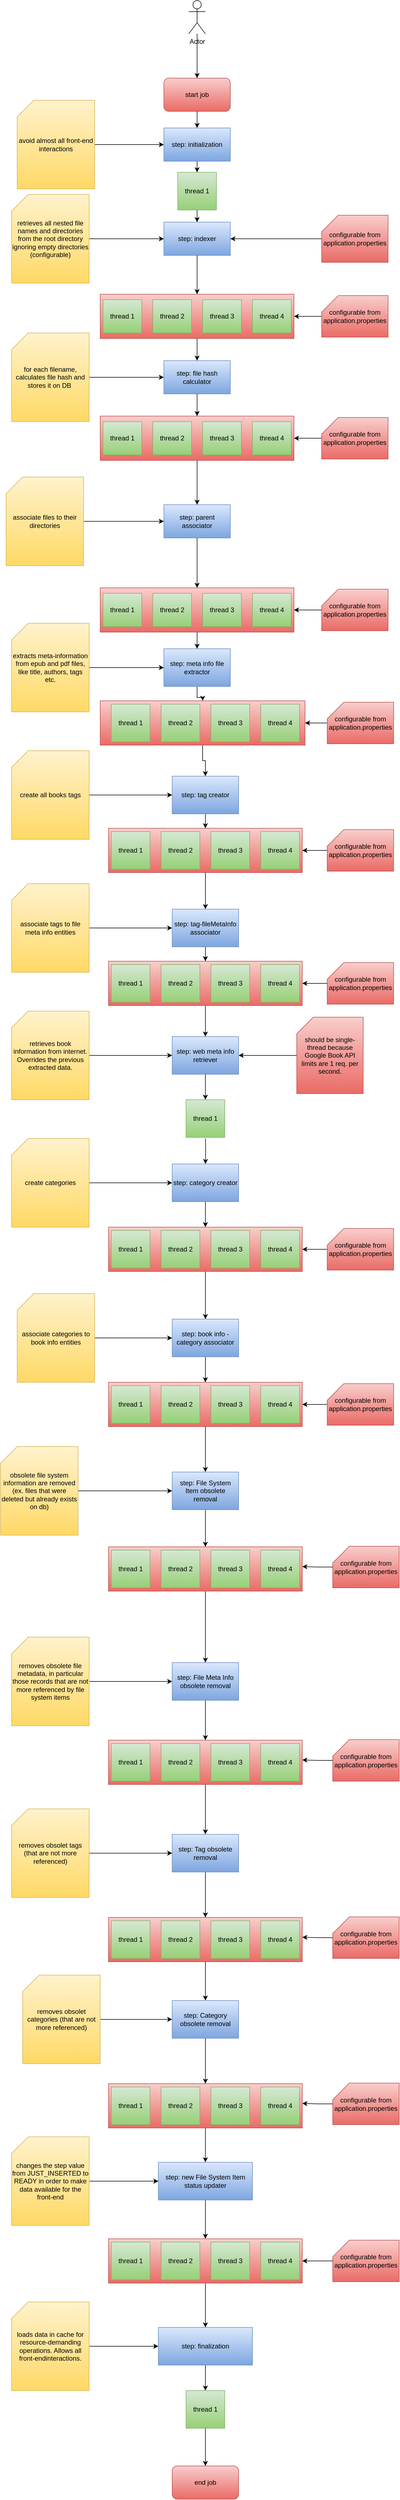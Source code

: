<mxfile version="24.2.5" type="device">
  <diagram name="Page-1" id="AeAQ8UteRTDMmOz89zi5">
    <mxGraphModel dx="838" dy="1631" grid="1" gridSize="10" guides="1" tooltips="1" connect="1" arrows="1" fold="1" page="1" pageScale="1" pageWidth="850" pageHeight="1100" math="0" shadow="0">
      <root>
        <mxCell id="0" />
        <mxCell id="1" parent="0" />
        <mxCell id="5nA1vxjFNdlEfRXgZD_g-63" style="edgeStyle=orthogonalEdgeStyle;rounded=0;orthogonalLoop=1;jettySize=auto;html=1;exitX=0.5;exitY=1;exitDx=0;exitDy=0;entryX=0.5;entryY=0;entryDx=0;entryDy=0;" parent="1" source="Pz3XvWrVHSfFhwt_LLlL-2" target="Pz3XvWrVHSfFhwt_LLlL-22" edge="1">
          <mxGeometry relative="1" as="geometry" />
        </mxCell>
        <mxCell id="Pz3XvWrVHSfFhwt_LLlL-2" value="" style="rounded=0;whiteSpace=wrap;html=1;fillColor=#f8cecc;strokeColor=#b85450;gradientColor=#ea6b66;" parent="1" vertex="1">
          <mxGeometry x="265" y="2960" width="350" height="80" as="geometry" />
        </mxCell>
        <mxCell id="5nA1vxjFNdlEfRXgZD_g-58" style="edgeStyle=orthogonalEdgeStyle;rounded=0;orthogonalLoop=1;jettySize=auto;html=1;" parent="1" source="lWOo_lwj3-n9xgsoMNME-1" target="W6_yoty5D15qkjbpSZdV-29" edge="1">
          <mxGeometry relative="1" as="geometry" />
        </mxCell>
        <mxCell id="lWOo_lwj3-n9xgsoMNME-1" value="" style="rounded=0;whiteSpace=wrap;html=1;fillColor=#f8cecc;strokeColor=#b85450;gradientColor=#ea6b66;" parent="1" vertex="1">
          <mxGeometry x="265" y="2291" width="350" height="80" as="geometry" />
        </mxCell>
        <mxCell id="5nA1vxjFNdlEfRXgZD_g-16" style="edgeStyle=orthogonalEdgeStyle;rounded=0;orthogonalLoop=1;jettySize=auto;html=1;entryX=0.5;entryY=0;entryDx=0;entryDy=0;" parent="1" source="W6_yoty5D15qkjbpSZdV-63" target="5nA1vxjFNdlEfRXgZD_g-7" edge="1">
          <mxGeometry relative="1" as="geometry" />
        </mxCell>
        <mxCell id="W6_yoty5D15qkjbpSZdV-63" value="" style="rounded=0;whiteSpace=wrap;html=1;fillColor=#f8cecc;strokeColor=#b85450;gradientColor=#ea6b66;" parent="1" vertex="1">
          <mxGeometry x="250" y="764" width="370" height="80" as="geometry" />
        </mxCell>
        <mxCell id="5nA1vxjFNdlEfRXgZD_g-2" style="edgeStyle=orthogonalEdgeStyle;rounded=0;orthogonalLoop=1;jettySize=auto;html=1;entryX=0.5;entryY=0;entryDx=0;entryDy=0;" parent="1" source="W6_yoty5D15qkjbpSZdV-61" target="W6_yoty5D15qkjbpSZdV-6" edge="1">
          <mxGeometry relative="1" as="geometry" />
        </mxCell>
        <mxCell id="W6_yoty5D15qkjbpSZdV-61" value="" style="rounded=0;whiteSpace=wrap;html=1;fillColor=#f8cecc;strokeColor=#b85450;gradientColor=#ea6b66;" parent="1" vertex="1">
          <mxGeometry x="250" y="560" width="350" height="80" as="geometry" />
        </mxCell>
        <mxCell id="W6_yoty5D15qkjbpSZdV-3" style="edgeStyle=orthogonalEdgeStyle;rounded=0;orthogonalLoop=1;jettySize=auto;html=1;entryX=0.5;entryY=0;entryDx=0;entryDy=0;" parent="1" source="W6_yoty5D15qkjbpSZdV-1" target="W6_yoty5D15qkjbpSZdV-2" edge="1">
          <mxGeometry relative="1" as="geometry" />
        </mxCell>
        <mxCell id="W6_yoty5D15qkjbpSZdV-1" value="Actor" style="shape=umlActor;verticalLabelPosition=bottom;verticalAlign=top;html=1;outlineConnect=0;" parent="1" vertex="1">
          <mxGeometry x="410" y="-500" width="30" height="60" as="geometry" />
        </mxCell>
        <mxCell id="W6_yoty5D15qkjbpSZdV-5" style="edgeStyle=orthogonalEdgeStyle;rounded=0;orthogonalLoop=1;jettySize=auto;html=1;entryX=0.5;entryY=0;entryDx=0;entryDy=0;" parent="1" source="7lkgM98_NudFWetvjFxk-1" target="W6_yoty5D15qkjbpSZdV-4" edge="1">
          <mxGeometry relative="1" as="geometry" />
        </mxCell>
        <mxCell id="W6_yoty5D15qkjbpSZdV-2" value="start job" style="rounded=1;whiteSpace=wrap;html=1;fillColor=#f8cecc;gradientColor=#ea6b66;strokeColor=#b85450;fontColor=#000000;" parent="1" vertex="1">
          <mxGeometry x="365" y="-360" width="120" height="60" as="geometry" />
        </mxCell>
        <mxCell id="W6_yoty5D15qkjbpSZdV-4" value="step: indexer" style="rounded=0;whiteSpace=wrap;html=1;fillColor=#dae8fc;gradientColor=#7ea6e0;strokeColor=#6c8ebf;fontColor=#000000;" parent="1" vertex="1">
          <mxGeometry x="365" y="-100" width="120" height="60" as="geometry" />
        </mxCell>
        <mxCell id="5nA1vxjFNdlEfRXgZD_g-3" style="edgeStyle=orthogonalEdgeStyle;rounded=0;orthogonalLoop=1;jettySize=auto;html=1;entryX=0.5;entryY=0;entryDx=0;entryDy=0;" parent="1" source="W6_yoty5D15qkjbpSZdV-6" target="W6_yoty5D15qkjbpSZdV-63" edge="1">
          <mxGeometry relative="1" as="geometry" />
        </mxCell>
        <mxCell id="W6_yoty5D15qkjbpSZdV-6" value="step: meta info file extractor" style="rounded=0;whiteSpace=wrap;html=1;fillColor=#dae8fc;gradientColor=#7ea6e0;strokeColor=#6c8ebf;fontColor=#000000;" parent="1" vertex="1">
          <mxGeometry x="365" y="670" width="120" height="68" as="geometry" />
        </mxCell>
        <mxCell id="W6_yoty5D15qkjbpSZdV-8" value="thread 1" style="rounded=0;whiteSpace=wrap;html=1;fillColor=#d5e8d4;gradientColor=#97d077;strokeColor=#82b366;fontColor=#000000;" parent="1" vertex="1">
          <mxGeometry x="270" y="770" width="70" height="68" as="geometry" />
        </mxCell>
        <mxCell id="W6_yoty5D15qkjbpSZdV-9" value="thread 2" style="rounded=0;whiteSpace=wrap;html=1;fillColor=#d5e8d4;gradientColor=#97d077;strokeColor=#82b366;fontColor=#000000;" parent="1" vertex="1">
          <mxGeometry x="360" y="770" width="70" height="68" as="geometry" />
        </mxCell>
        <mxCell id="W6_yoty5D15qkjbpSZdV-10" value="thread 3" style="rounded=0;whiteSpace=wrap;html=1;fillColor=#d5e8d4;gradientColor=#97d077;strokeColor=#82b366;fontColor=#000000;" parent="1" vertex="1">
          <mxGeometry x="450" y="770" width="70" height="68" as="geometry" />
        </mxCell>
        <mxCell id="W6_yoty5D15qkjbpSZdV-11" value="thread 4" style="rounded=0;whiteSpace=wrap;html=1;fillColor=#d5e8d4;gradientColor=#97d077;strokeColor=#82b366;fontColor=#000000;" parent="1" vertex="1">
          <mxGeometry x="540" y="770" width="70" height="68" as="geometry" />
        </mxCell>
        <mxCell id="W6_yoty5D15qkjbpSZdV-17" value="" style="edgeStyle=orthogonalEdgeStyle;rounded=0;orthogonalLoop=1;jettySize=auto;html=1;entryX=0.5;entryY=0;entryDx=0;entryDy=0;" parent="1" source="W6_yoty5D15qkjbpSZdV-4" target="8aTpo-9_EJ-zkzRSs7th-9" edge="1">
          <mxGeometry relative="1" as="geometry">
            <mxPoint x="425" y="-30" as="sourcePoint" />
            <mxPoint x="425" as="targetPoint" />
          </mxGeometry>
        </mxCell>
        <mxCell id="W6_yoty5D15qkjbpSZdV-18" value="step: web meta info retriever" style="rounded=0;whiteSpace=wrap;html=1;fillColor=#dae8fc;gradientColor=#7ea6e0;strokeColor=#6c8ebf;fontColor=#000000;" parent="1" vertex="1">
          <mxGeometry x="380" y="1370" width="120" height="68" as="geometry" />
        </mxCell>
        <mxCell id="W6_yoty5D15qkjbpSZdV-19" value="" style="edgeStyle=orthogonalEdgeStyle;rounded=0;orthogonalLoop=1;jettySize=auto;html=1;entryX=0.5;entryY=0;entryDx=0;entryDy=0;" parent="1" source="W6_yoty5D15qkjbpSZdV-18" target="W6_yoty5D15qkjbpSZdV-20" edge="1">
          <mxGeometry relative="1" as="geometry">
            <mxPoint x="440" y="1430" as="sourcePoint" />
            <mxPoint x="440" y="1540" as="targetPoint" />
          </mxGeometry>
        </mxCell>
        <mxCell id="W6_yoty5D15qkjbpSZdV-20" value="thread 1" style="rounded=0;whiteSpace=wrap;html=1;fillColor=#d5e8d4;gradientColor=#97d077;strokeColor=#82b366;fontColor=#000000;" parent="1" vertex="1">
          <mxGeometry x="405" y="1484" width="70" height="68" as="geometry" />
        </mxCell>
        <mxCell id="5nA1vxjFNdlEfRXgZD_g-31" style="edgeStyle=orthogonalEdgeStyle;rounded=0;orthogonalLoop=1;jettySize=auto;html=1;exitX=0.5;exitY=1;exitDx=0;exitDy=0;entryX=0.5;entryY=0;entryDx=0;entryDy=0;" parent="1" source="W6_yoty5D15qkjbpSZdV-25" target="lWOo_lwj3-n9xgsoMNME-1" edge="1">
          <mxGeometry relative="1" as="geometry" />
        </mxCell>
        <mxCell id="W6_yoty5D15qkjbpSZdV-25" value="step: File System Item obsolete removal" style="rounded=0;whiteSpace=wrap;html=1;fillColor=#dae8fc;gradientColor=#7ea6e0;strokeColor=#6c8ebf;fontColor=#000000;" parent="1" vertex="1">
          <mxGeometry x="380" y="2156" width="120" height="68" as="geometry" />
        </mxCell>
        <mxCell id="5nA1vxjFNdlEfRXgZD_g-59" style="edgeStyle=orthogonalEdgeStyle;rounded=0;orthogonalLoop=1;jettySize=auto;html=1;entryX=0.5;entryY=0;entryDx=0;entryDy=0;" parent="1" source="W6_yoty5D15qkjbpSZdV-29" target="pT-amFlwkqPHEuizpd7b-6" edge="1">
          <mxGeometry relative="1" as="geometry" />
        </mxCell>
        <mxCell id="W6_yoty5D15qkjbpSZdV-29" value="step: File Meta Info obsolete removal" style="rounded=0;whiteSpace=wrap;html=1;fillColor=#dae8fc;gradientColor=#7ea6e0;strokeColor=#6c8ebf;fontColor=#000000;" parent="1" vertex="1">
          <mxGeometry x="380" y="2500" width="120" height="68" as="geometry" />
        </mxCell>
        <mxCell id="5nA1vxjFNdlEfRXgZD_g-66" style="edgeStyle=orthogonalEdgeStyle;rounded=0;orthogonalLoop=1;jettySize=auto;html=1;exitX=0.5;exitY=1;exitDx=0;exitDy=0;entryX=0.5;entryY=0;entryDx=0;entryDy=0;" parent="1" source="W6_yoty5D15qkjbpSZdV-33" target="pT-amFlwkqPHEuizpd7b-18" edge="1">
          <mxGeometry relative="1" as="geometry" />
        </mxCell>
        <mxCell id="W6_yoty5D15qkjbpSZdV-33" value="step: new File System Item status updater" style="rounded=0;whiteSpace=wrap;html=1;fillColor=#dae8fc;gradientColor=#7ea6e0;strokeColor=#6c8ebf;fontColor=#000000;" parent="1" vertex="1">
          <mxGeometry x="355" y="3402" width="170" height="68" as="geometry" />
        </mxCell>
        <mxCell id="W6_yoty5D15qkjbpSZdV-42" style="edgeStyle=orthogonalEdgeStyle;rounded=0;orthogonalLoop=1;jettySize=auto;html=1;entryX=1;entryY=0.5;entryDx=0;entryDy=0;" parent="1" source="W6_yoty5D15qkjbpSZdV-41" target="W6_yoty5D15qkjbpSZdV-18" edge="1">
          <mxGeometry relative="1" as="geometry" />
        </mxCell>
        <mxCell id="W6_yoty5D15qkjbpSZdV-41" value="should be single-thread because Google Book API limits are 1 req. per second." style="shape=card;whiteSpace=wrap;html=1;fillColor=#f8cecc;gradientColor=#ea6b66;strokeColor=#b85450;fontColor=#000000;" parent="1" vertex="1">
          <mxGeometry x="605" y="1335" width="120" height="138" as="geometry" />
        </mxCell>
        <mxCell id="W6_yoty5D15qkjbpSZdV-44" style="edgeStyle=orthogonalEdgeStyle;rounded=0;orthogonalLoop=1;jettySize=auto;html=1;entryX=1;entryY=0.5;entryDx=0;entryDy=0;" parent="1" source="W6_yoty5D15qkjbpSZdV-43" target="W6_yoty5D15qkjbpSZdV-4" edge="1">
          <mxGeometry relative="1" as="geometry" />
        </mxCell>
        <mxCell id="W6_yoty5D15qkjbpSZdV-43" value="configurable from application.properties" style="shape=card;whiteSpace=wrap;html=1;fillColor=#f8cecc;gradientColor=#ea6b66;strokeColor=#b85450;fontColor=#000000;" parent="1" vertex="1">
          <mxGeometry x="650" y="-112.5" width="120" height="85" as="geometry" />
        </mxCell>
        <mxCell id="5nA1vxjFNdlEfRXgZD_g-1" style="edgeStyle=orthogonalEdgeStyle;rounded=0;orthogonalLoop=1;jettySize=auto;html=1;entryX=0.5;entryY=0;entryDx=0;entryDy=0;" parent="1" source="W6_yoty5D15qkjbpSZdV-49" target="W6_yoty5D15qkjbpSZdV-61" edge="1">
          <mxGeometry relative="1" as="geometry" />
        </mxCell>
        <mxCell id="W6_yoty5D15qkjbpSZdV-49" value="step: parent associator" style="rounded=0;whiteSpace=wrap;html=1;fillColor=#dae8fc;gradientColor=#7ea6e0;strokeColor=#6c8ebf;fontColor=#000000;" parent="1" vertex="1">
          <mxGeometry x="365" y="410" width="120" height="60" as="geometry" />
        </mxCell>
        <mxCell id="W6_yoty5D15qkjbpSZdV-50" value="thread 1" style="rounded=0;whiteSpace=wrap;html=1;fillColor=#d5e8d4;gradientColor=#97d077;strokeColor=#82b366;fontColor=#000000;" parent="1" vertex="1">
          <mxGeometry x="255" y="570" width="70" height="60" as="geometry" />
        </mxCell>
        <mxCell id="W6_yoty5D15qkjbpSZdV-51" value="thread 2" style="rounded=0;whiteSpace=wrap;html=1;fillColor=#d5e8d4;gradientColor=#97d077;strokeColor=#82b366;fontColor=#000000;" parent="1" vertex="1">
          <mxGeometry x="345" y="570" width="70" height="60" as="geometry" />
        </mxCell>
        <mxCell id="W6_yoty5D15qkjbpSZdV-52" value="thread 3" style="rounded=0;whiteSpace=wrap;html=1;fillColor=#d5e8d4;gradientColor=#97d077;strokeColor=#82b366;fontColor=#000000;" parent="1" vertex="1">
          <mxGeometry x="435" y="570" width="70" height="60" as="geometry" />
        </mxCell>
        <mxCell id="W6_yoty5D15qkjbpSZdV-53" value="thread 4" style="rounded=0;whiteSpace=wrap;html=1;fillColor=#d5e8d4;gradientColor=#97d077;strokeColor=#82b366;fontColor=#000000;" parent="1" vertex="1">
          <mxGeometry x="525" y="570" width="70" height="60" as="geometry" />
        </mxCell>
        <mxCell id="W6_yoty5D15qkjbpSZdV-62" style="edgeStyle=orthogonalEdgeStyle;rounded=0;orthogonalLoop=1;jettySize=auto;html=1;entryX=1;entryY=0.5;entryDx=0;entryDy=0;" parent="1" source="W6_yoty5D15qkjbpSZdV-59" target="W6_yoty5D15qkjbpSZdV-61" edge="1">
          <mxGeometry relative="1" as="geometry" />
        </mxCell>
        <mxCell id="W6_yoty5D15qkjbpSZdV-59" value="configurable from application.properties" style="shape=card;whiteSpace=wrap;html=1;fillColor=#f8cecc;gradientColor=#ea6b66;strokeColor=#b85450;fontColor=#000000;" parent="1" vertex="1">
          <mxGeometry x="650" y="562.5" width="120" height="75" as="geometry" />
        </mxCell>
        <mxCell id="W6_yoty5D15qkjbpSZdV-64" style="edgeStyle=orthogonalEdgeStyle;rounded=0;orthogonalLoop=1;jettySize=auto;html=1;entryX=1;entryY=0.5;entryDx=0;entryDy=0;" parent="1" source="W6_yoty5D15qkjbpSZdV-65" target="W6_yoty5D15qkjbpSZdV-63" edge="1">
          <mxGeometry relative="1" as="geometry" />
        </mxCell>
        <mxCell id="W6_yoty5D15qkjbpSZdV-65" value="configurable from application.properties" style="shape=card;whiteSpace=wrap;html=1;fillColor=#f8cecc;gradientColor=#ea6b66;strokeColor=#b85450;fontColor=#000000;" parent="1" vertex="1">
          <mxGeometry x="660" y="766.5" width="120" height="75" as="geometry" />
        </mxCell>
        <mxCell id="5nA1vxjFNdlEfRXgZD_g-60" style="edgeStyle=orthogonalEdgeStyle;rounded=0;orthogonalLoop=1;jettySize=auto;html=1;exitX=0.5;exitY=1;exitDx=0;exitDy=0;entryX=0.5;entryY=0;entryDx=0;entryDy=0;" parent="1" source="pT-amFlwkqPHEuizpd7b-6" target="Pz3XvWrVHSfFhwt_LLlL-1" edge="1">
          <mxGeometry relative="1" as="geometry" />
        </mxCell>
        <mxCell id="pT-amFlwkqPHEuizpd7b-6" value="" style="rounded=0;whiteSpace=wrap;html=1;fillColor=#f8cecc;strokeColor=#b85450;gradientColor=#ea6b66;" parent="1" vertex="1">
          <mxGeometry x="265" y="2640" width="350" height="80" as="geometry" />
        </mxCell>
        <mxCell id="pT-amFlwkqPHEuizpd7b-7" value="thread 1" style="rounded=0;whiteSpace=wrap;html=1;fillColor=#d5e8d4;gradientColor=#97d077;strokeColor=#82b366;fontColor=#000000;" parent="1" vertex="1">
          <mxGeometry x="270" y="2646" width="70" height="68" as="geometry" />
        </mxCell>
        <mxCell id="pT-amFlwkqPHEuizpd7b-8" value="thread 2" style="rounded=0;whiteSpace=wrap;html=1;fillColor=#d5e8d4;gradientColor=#97d077;strokeColor=#82b366;fontColor=#000000;" parent="1" vertex="1">
          <mxGeometry x="360" y="2646" width="70" height="68" as="geometry" />
        </mxCell>
        <mxCell id="pT-amFlwkqPHEuizpd7b-9" value="thread 3" style="rounded=0;whiteSpace=wrap;html=1;fillColor=#d5e8d4;gradientColor=#97d077;strokeColor=#82b366;fontColor=#000000;" parent="1" vertex="1">
          <mxGeometry x="450" y="2646" width="70" height="68" as="geometry" />
        </mxCell>
        <mxCell id="pT-amFlwkqPHEuizpd7b-10" value="thread 4" style="rounded=0;whiteSpace=wrap;html=1;fillColor=#d5e8d4;gradientColor=#97d077;strokeColor=#82b366;fontColor=#000000;" parent="1" vertex="1">
          <mxGeometry x="540" y="2646" width="70" height="68" as="geometry" />
        </mxCell>
        <mxCell id="5nA1vxjFNdlEfRXgZD_g-67" style="edgeStyle=orthogonalEdgeStyle;rounded=0;orthogonalLoop=1;jettySize=auto;html=1;exitX=0.5;exitY=1;exitDx=0;exitDy=0;entryX=0.5;entryY=0;entryDx=0;entryDy=0;" parent="1" source="pT-amFlwkqPHEuizpd7b-18" target="8aTpo-9_EJ-zkzRSs7th-1" edge="1">
          <mxGeometry relative="1" as="geometry" />
        </mxCell>
        <mxCell id="pT-amFlwkqPHEuizpd7b-18" value="" style="rounded=0;whiteSpace=wrap;html=1;fillColor=#f8cecc;strokeColor=#b85450;gradientColor=#ea6b66;" parent="1" vertex="1">
          <mxGeometry x="265" y="3540" width="350" height="80" as="geometry" />
        </mxCell>
        <mxCell id="pT-amFlwkqPHEuizpd7b-19" value="thread 1" style="rounded=0;whiteSpace=wrap;html=1;fillColor=#d5e8d4;gradientColor=#97d077;strokeColor=#82b366;fontColor=#000000;" parent="1" vertex="1">
          <mxGeometry x="270" y="3546" width="70" height="68" as="geometry" />
        </mxCell>
        <mxCell id="pT-amFlwkqPHEuizpd7b-20" value="thread 2" style="rounded=0;whiteSpace=wrap;html=1;fillColor=#d5e8d4;gradientColor=#97d077;strokeColor=#82b366;fontColor=#000000;" parent="1" vertex="1">
          <mxGeometry x="360" y="3546" width="70" height="68" as="geometry" />
        </mxCell>
        <mxCell id="pT-amFlwkqPHEuizpd7b-21" value="thread 3" style="rounded=0;whiteSpace=wrap;html=1;fillColor=#d5e8d4;gradientColor=#97d077;strokeColor=#82b366;fontColor=#000000;" parent="1" vertex="1">
          <mxGeometry x="450" y="3546" width="70" height="68" as="geometry" />
        </mxCell>
        <mxCell id="pT-amFlwkqPHEuizpd7b-22" value="thread 4" style="rounded=0;whiteSpace=wrap;html=1;fillColor=#d5e8d4;gradientColor=#97d077;strokeColor=#82b366;fontColor=#000000;" parent="1" vertex="1">
          <mxGeometry x="540" y="3546" width="70" height="68" as="geometry" />
        </mxCell>
        <mxCell id="pT-amFlwkqPHEuizpd7b-26" value="end job" style="rounded=1;whiteSpace=wrap;html=1;fillColor=#f8cecc;gradientColor=#ea6b66;strokeColor=#b85450;fontColor=#000000;" parent="1" vertex="1">
          <mxGeometry x="380" y="3950" width="120" height="60" as="geometry" />
        </mxCell>
        <mxCell id="pT-amFlwkqPHEuizpd7b-31" value="configurable from application.properties" style="shape=card;whiteSpace=wrap;html=1;fillColor=#f8cecc;gradientColor=#ea6b66;strokeColor=#b85450;fontColor=#000000;" parent="1" vertex="1">
          <mxGeometry x="670" y="2639" width="120" height="75" as="geometry" />
        </mxCell>
        <mxCell id="pT-amFlwkqPHEuizpd7b-32" value="configurable from application.properties" style="shape=card;whiteSpace=wrap;html=1;fillColor=#f8cecc;gradientColor=#ea6b66;strokeColor=#b85450;fontColor=#000000;" parent="1" vertex="1">
          <mxGeometry x="670" y="3542.5" width="120" height="75" as="geometry" />
        </mxCell>
        <mxCell id="pT-amFlwkqPHEuizpd7b-33" style="edgeStyle=orthogonalEdgeStyle;rounded=0;orthogonalLoop=1;jettySize=auto;html=1;entryX=1;entryY=0.446;entryDx=0;entryDy=0;entryPerimeter=0;" parent="1" source="pT-amFlwkqPHEuizpd7b-31" target="pT-amFlwkqPHEuizpd7b-6" edge="1">
          <mxGeometry relative="1" as="geometry" />
        </mxCell>
        <mxCell id="pT-amFlwkqPHEuizpd7b-34" style="edgeStyle=orthogonalEdgeStyle;rounded=0;orthogonalLoop=1;jettySize=auto;html=1;entryX=1;entryY=0.5;entryDx=0;entryDy=0;" parent="1" source="pT-amFlwkqPHEuizpd7b-32" target="pT-amFlwkqPHEuizpd7b-18" edge="1">
          <mxGeometry relative="1" as="geometry">
            <mxPoint x="620" y="3579" as="targetPoint" />
          </mxGeometry>
        </mxCell>
        <mxCell id="cFf2lf7DGppdIoSNQJBt-2" style="edgeStyle=orthogonalEdgeStyle;rounded=0;orthogonalLoop=1;jettySize=auto;html=1;entryX=0;entryY=0.5;entryDx=0;entryDy=0;" parent="1" source="cFf2lf7DGppdIoSNQJBt-1" target="W6_yoty5D15qkjbpSZdV-4" edge="1">
          <mxGeometry relative="1" as="geometry" />
        </mxCell>
        <mxCell id="cFf2lf7DGppdIoSNQJBt-1" value="retrieves all nested file names and directories from the root directory ignoring empty directories (configurable)" style="shape=card;whiteSpace=wrap;html=1;fillColor=#fff2cc;strokeColor=#d6b656;gradientColor=#ffd966;fontColor=#000000;" parent="1" vertex="1">
          <mxGeometry x="90" y="-150" width="140" height="160" as="geometry" />
        </mxCell>
        <mxCell id="cFf2lf7DGppdIoSNQJBt-4" style="edgeStyle=orthogonalEdgeStyle;rounded=0;orthogonalLoop=1;jettySize=auto;html=1;entryX=0;entryY=0.5;entryDx=0;entryDy=0;" parent="1" source="cFf2lf7DGppdIoSNQJBt-3" target="W6_yoty5D15qkjbpSZdV-49" edge="1">
          <mxGeometry relative="1" as="geometry" />
        </mxCell>
        <mxCell id="cFf2lf7DGppdIoSNQJBt-3" value="associate files to their directories" style="shape=card;whiteSpace=wrap;html=1;fillColor=#fff2cc;strokeColor=#d6b656;gradientColor=#ffd966;fontColor=#000000;" parent="1" vertex="1">
          <mxGeometry x="80" y="360" width="140" height="160" as="geometry" />
        </mxCell>
        <mxCell id="cFf2lf7DGppdIoSNQJBt-6" style="edgeStyle=orthogonalEdgeStyle;rounded=0;orthogonalLoop=1;jettySize=auto;html=1;entryX=0;entryY=0.5;entryDx=0;entryDy=0;" parent="1" source="cFf2lf7DGppdIoSNQJBt-5" target="W6_yoty5D15qkjbpSZdV-6" edge="1">
          <mxGeometry relative="1" as="geometry" />
        </mxCell>
        <mxCell id="cFf2lf7DGppdIoSNQJBt-5" value="extracts meta-information from epub and pdf files, like title, authors, tags etc." style="shape=card;whiteSpace=wrap;html=1;fillColor=#fff2cc;strokeColor=#d6b656;gradientColor=#ffd966;fontColor=#000000;" parent="1" vertex="1">
          <mxGeometry x="90" y="624" width="140" height="160" as="geometry" />
        </mxCell>
        <mxCell id="cFf2lf7DGppdIoSNQJBt-8" style="edgeStyle=orthogonalEdgeStyle;rounded=0;orthogonalLoop=1;jettySize=auto;html=1;entryX=0;entryY=0.5;entryDx=0;entryDy=0;" parent="1" source="cFf2lf7DGppdIoSNQJBt-7" target="W6_yoty5D15qkjbpSZdV-18" edge="1">
          <mxGeometry relative="1" as="geometry" />
        </mxCell>
        <mxCell id="cFf2lf7DGppdIoSNQJBt-7" value="retrieves book information from internet. Overrides the previous extracted data." style="shape=card;whiteSpace=wrap;html=1;fillColor=#fff2cc;strokeColor=#d6b656;gradientColor=#ffd966;fontColor=#000000;" parent="1" vertex="1">
          <mxGeometry x="90" y="1324" width="140" height="160" as="geometry" />
        </mxCell>
        <mxCell id="cFf2lf7DGppdIoSNQJBt-10" style="edgeStyle=orthogonalEdgeStyle;rounded=0;orthogonalLoop=1;jettySize=auto;html=1;entryX=0;entryY=0.5;entryDx=0;entryDy=0;" parent="1" source="cFf2lf7DGppdIoSNQJBt-9" target="W6_yoty5D15qkjbpSZdV-25" edge="1">
          <mxGeometry relative="1" as="geometry" />
        </mxCell>
        <mxCell id="cFf2lf7DGppdIoSNQJBt-9" value="obsolete file system information are removed (ex. files that were deleted but already exists on db)" style="shape=card;whiteSpace=wrap;html=1;fillColor=#fff2cc;strokeColor=#d6b656;gradientColor=#ffd966;fontColor=#000000;" parent="1" vertex="1">
          <mxGeometry x="70" y="2110" width="140" height="160" as="geometry" />
        </mxCell>
        <mxCell id="cFf2lf7DGppdIoSNQJBt-12" style="edgeStyle=orthogonalEdgeStyle;rounded=0;orthogonalLoop=1;jettySize=auto;html=1;entryX=0;entryY=0.5;entryDx=0;entryDy=0;" parent="1" source="cFf2lf7DGppdIoSNQJBt-11" target="W6_yoty5D15qkjbpSZdV-29" edge="1">
          <mxGeometry relative="1" as="geometry" />
        </mxCell>
        <mxCell id="cFf2lf7DGppdIoSNQJBt-11" value="removes obsolete file metadata, in particular those records that are not more referenced by file system items" style="shape=card;whiteSpace=wrap;html=1;fillColor=#fff2cc;strokeColor=#d6b656;gradientColor=#ffd966;fontColor=#000000;" parent="1" vertex="1">
          <mxGeometry x="90" y="2454" width="140" height="160" as="geometry" />
        </mxCell>
        <mxCell id="cFf2lf7DGppdIoSNQJBt-14" style="edgeStyle=orthogonalEdgeStyle;rounded=0;orthogonalLoop=1;jettySize=auto;html=1;entryX=0;entryY=0.5;entryDx=0;entryDy=0;" parent="1" source="cFf2lf7DGppdIoSNQJBt-13" target="W6_yoty5D15qkjbpSZdV-33" edge="1">
          <mxGeometry relative="1" as="geometry" />
        </mxCell>
        <mxCell id="cFf2lf7DGppdIoSNQJBt-13" value="changes the step value from JUST_INSERTED to READY in order to make data available for the front-end" style="shape=card;whiteSpace=wrap;html=1;fillColor=#fff2cc;strokeColor=#d6b656;gradientColor=#ffd966;fontColor=#000000;" parent="1" vertex="1">
          <mxGeometry x="90" y="3356" width="140" height="160" as="geometry" />
        </mxCell>
        <mxCell id="lWOo_lwj3-n9xgsoMNME-2" value="thread 1" style="rounded=0;whiteSpace=wrap;html=1;fillColor=#d5e8d4;gradientColor=#97d077;strokeColor=#82b366;fontColor=#000000;" parent="1" vertex="1">
          <mxGeometry x="270" y="2297" width="70" height="68" as="geometry" />
        </mxCell>
        <mxCell id="lWOo_lwj3-n9xgsoMNME-3" value="thread 2" style="rounded=0;whiteSpace=wrap;html=1;fillColor=#d5e8d4;gradientColor=#97d077;strokeColor=#82b366;fontColor=#000000;" parent="1" vertex="1">
          <mxGeometry x="360" y="2297" width="70" height="68" as="geometry" />
        </mxCell>
        <mxCell id="lWOo_lwj3-n9xgsoMNME-4" value="thread 3" style="rounded=0;whiteSpace=wrap;html=1;fillColor=#d5e8d4;gradientColor=#97d077;strokeColor=#82b366;fontColor=#000000;" parent="1" vertex="1">
          <mxGeometry x="450" y="2297" width="70" height="68" as="geometry" />
        </mxCell>
        <mxCell id="lWOo_lwj3-n9xgsoMNME-5" value="thread 4" style="rounded=0;whiteSpace=wrap;html=1;fillColor=#d5e8d4;gradientColor=#97d077;strokeColor=#82b366;fontColor=#000000;" parent="1" vertex="1">
          <mxGeometry x="540" y="2297" width="70" height="68" as="geometry" />
        </mxCell>
        <mxCell id="lWOo_lwj3-n9xgsoMNME-6" value="configurable from application.properties" style="shape=card;whiteSpace=wrap;html=1;fillColor=#f8cecc;gradientColor=#ea6b66;strokeColor=#b85450;fontColor=#000000;" parent="1" vertex="1">
          <mxGeometry x="670" y="2290" width="120" height="75" as="geometry" />
        </mxCell>
        <mxCell id="lWOo_lwj3-n9xgsoMNME-7" style="edgeStyle=orthogonalEdgeStyle;rounded=0;orthogonalLoop=1;jettySize=auto;html=1;entryX=1;entryY=0.446;entryDx=0;entryDy=0;entryPerimeter=0;" parent="1" source="lWOo_lwj3-n9xgsoMNME-6" target="lWOo_lwj3-n9xgsoMNME-1" edge="1">
          <mxGeometry relative="1" as="geometry" />
        </mxCell>
        <mxCell id="5nA1vxjFNdlEfRXgZD_g-61" style="edgeStyle=orthogonalEdgeStyle;rounded=0;orthogonalLoop=1;jettySize=auto;html=1;entryX=0.5;entryY=0;entryDx=0;entryDy=0;" parent="1" source="Pz3XvWrVHSfFhwt_LLlL-1" target="Pz3XvWrVHSfFhwt_LLlL-2" edge="1">
          <mxGeometry relative="1" as="geometry" />
        </mxCell>
        <mxCell id="Pz3XvWrVHSfFhwt_LLlL-1" value="step: Tag obsolete removal" style="rounded=0;whiteSpace=wrap;html=1;fillColor=#dae8fc;gradientColor=#7ea6e0;strokeColor=#6c8ebf;fontColor=#000000;" parent="1" vertex="1">
          <mxGeometry x="380" y="2810" width="120" height="68" as="geometry" />
        </mxCell>
        <mxCell id="Pz3XvWrVHSfFhwt_LLlL-3" value="thread 1" style="rounded=0;whiteSpace=wrap;html=1;fillColor=#d5e8d4;gradientColor=#97d077;strokeColor=#82b366;fontColor=#000000;" parent="1" vertex="1">
          <mxGeometry x="270" y="2966" width="70" height="68" as="geometry" />
        </mxCell>
        <mxCell id="Pz3XvWrVHSfFhwt_LLlL-4" value="thread 2" style="rounded=0;whiteSpace=wrap;html=1;fillColor=#d5e8d4;gradientColor=#97d077;strokeColor=#82b366;fontColor=#000000;" parent="1" vertex="1">
          <mxGeometry x="360" y="2966" width="70" height="68" as="geometry" />
        </mxCell>
        <mxCell id="Pz3XvWrVHSfFhwt_LLlL-5" value="thread 3" style="rounded=0;whiteSpace=wrap;html=1;fillColor=#d5e8d4;gradientColor=#97d077;strokeColor=#82b366;fontColor=#000000;" parent="1" vertex="1">
          <mxGeometry x="450" y="2966" width="70" height="68" as="geometry" />
        </mxCell>
        <mxCell id="Pz3XvWrVHSfFhwt_LLlL-6" value="thread 4" style="rounded=0;whiteSpace=wrap;html=1;fillColor=#d5e8d4;gradientColor=#97d077;strokeColor=#82b366;fontColor=#000000;" parent="1" vertex="1">
          <mxGeometry x="540" y="2966" width="70" height="68" as="geometry" />
        </mxCell>
        <mxCell id="Pz3XvWrVHSfFhwt_LLlL-7" value="configurable from application.properties" style="shape=card;whiteSpace=wrap;html=1;fillColor=#f8cecc;gradientColor=#ea6b66;strokeColor=#b85450;fontColor=#000000;" parent="1" vertex="1">
          <mxGeometry x="670" y="2959" width="120" height="75" as="geometry" />
        </mxCell>
        <mxCell id="Pz3XvWrVHSfFhwt_LLlL-8" style="edgeStyle=orthogonalEdgeStyle;rounded=0;orthogonalLoop=1;jettySize=auto;html=1;entryX=1;entryY=0.446;entryDx=0;entryDy=0;entryPerimeter=0;" parent="1" source="Pz3XvWrVHSfFhwt_LLlL-7" target="Pz3XvWrVHSfFhwt_LLlL-2" edge="1">
          <mxGeometry relative="1" as="geometry" />
        </mxCell>
        <mxCell id="5nA1vxjFNdlEfRXgZD_g-65" style="edgeStyle=orthogonalEdgeStyle;rounded=0;orthogonalLoop=1;jettySize=auto;html=1;exitX=0.5;exitY=1;exitDx=0;exitDy=0;entryX=0.5;entryY=0;entryDx=0;entryDy=0;" parent="1" source="Pz3XvWrVHSfFhwt_LLlL-17" target="W6_yoty5D15qkjbpSZdV-33" edge="1">
          <mxGeometry relative="1" as="geometry" />
        </mxCell>
        <mxCell id="Pz3XvWrVHSfFhwt_LLlL-17" value="" style="rounded=0;whiteSpace=wrap;html=1;fillColor=#f8cecc;strokeColor=#b85450;gradientColor=#ea6b66;" parent="1" vertex="1">
          <mxGeometry x="265" y="3260" width="350" height="80" as="geometry" />
        </mxCell>
        <mxCell id="5nA1vxjFNdlEfRXgZD_g-64" style="edgeStyle=orthogonalEdgeStyle;rounded=0;orthogonalLoop=1;jettySize=auto;html=1;exitX=0.5;exitY=1;exitDx=0;exitDy=0;entryX=0.5;entryY=0;entryDx=0;entryDy=0;" parent="1" source="Pz3XvWrVHSfFhwt_LLlL-22" target="Pz3XvWrVHSfFhwt_LLlL-17" edge="1">
          <mxGeometry relative="1" as="geometry" />
        </mxCell>
        <mxCell id="Pz3XvWrVHSfFhwt_LLlL-22" value="step: Category obsolete removal" style="rounded=0;whiteSpace=wrap;html=1;fillColor=#dae8fc;gradientColor=#7ea6e0;strokeColor=#6c8ebf;fontColor=#000000;" parent="1" vertex="1">
          <mxGeometry x="380" y="3110" width="120" height="68" as="geometry" />
        </mxCell>
        <mxCell id="Pz3XvWrVHSfFhwt_LLlL-23" value="thread 1" style="rounded=0;whiteSpace=wrap;html=1;fillColor=#d5e8d4;gradientColor=#97d077;strokeColor=#82b366;fontColor=#000000;" parent="1" vertex="1">
          <mxGeometry x="270" y="3266" width="70" height="68" as="geometry" />
        </mxCell>
        <mxCell id="Pz3XvWrVHSfFhwt_LLlL-24" value="thread 2" style="rounded=0;whiteSpace=wrap;html=1;fillColor=#d5e8d4;gradientColor=#97d077;strokeColor=#82b366;fontColor=#000000;" parent="1" vertex="1">
          <mxGeometry x="360" y="3266" width="70" height="68" as="geometry" />
        </mxCell>
        <mxCell id="Pz3XvWrVHSfFhwt_LLlL-25" value="thread 3" style="rounded=0;whiteSpace=wrap;html=1;fillColor=#d5e8d4;gradientColor=#97d077;strokeColor=#82b366;fontColor=#000000;" parent="1" vertex="1">
          <mxGeometry x="450" y="3266" width="70" height="68" as="geometry" />
        </mxCell>
        <mxCell id="Pz3XvWrVHSfFhwt_LLlL-26" value="thread 4" style="rounded=0;whiteSpace=wrap;html=1;fillColor=#d5e8d4;gradientColor=#97d077;strokeColor=#82b366;fontColor=#000000;" parent="1" vertex="1">
          <mxGeometry x="540" y="3266" width="70" height="68" as="geometry" />
        </mxCell>
        <mxCell id="Pz3XvWrVHSfFhwt_LLlL-27" value="configurable from application.properties" style="shape=card;whiteSpace=wrap;html=1;fillColor=#f8cecc;gradientColor=#ea6b66;strokeColor=#b85450;fontColor=#000000;" parent="1" vertex="1">
          <mxGeometry x="670" y="3259" width="120" height="75" as="geometry" />
        </mxCell>
        <mxCell id="Pz3XvWrVHSfFhwt_LLlL-28" style="edgeStyle=orthogonalEdgeStyle;rounded=0;orthogonalLoop=1;jettySize=auto;html=1;entryX=1;entryY=0.446;entryDx=0;entryDy=0;entryPerimeter=0;" parent="1" source="Pz3XvWrVHSfFhwt_LLlL-27" target="Pz3XvWrVHSfFhwt_LLlL-17" edge="1">
          <mxGeometry relative="1" as="geometry" />
        </mxCell>
        <mxCell id="Pz3XvWrVHSfFhwt_LLlL-40" style="edgeStyle=orthogonalEdgeStyle;rounded=0;orthogonalLoop=1;jettySize=auto;html=1;entryX=0;entryY=0.5;entryDx=0;entryDy=0;" parent="1" source="Pz3XvWrVHSfFhwt_LLlL-39" target="Pz3XvWrVHSfFhwt_LLlL-1" edge="1">
          <mxGeometry relative="1" as="geometry" />
        </mxCell>
        <mxCell id="Pz3XvWrVHSfFhwt_LLlL-39" value="removes obsolet tags (that are not more referenced)" style="shape=card;whiteSpace=wrap;html=1;fillColor=#fff2cc;strokeColor=#d6b656;gradientColor=#ffd966;fontColor=#000000;" parent="1" vertex="1">
          <mxGeometry x="90" y="2764" width="140" height="160" as="geometry" />
        </mxCell>
        <mxCell id="Pz3XvWrVHSfFhwt_LLlL-42" style="edgeStyle=orthogonalEdgeStyle;rounded=0;orthogonalLoop=1;jettySize=auto;html=1;entryX=0;entryY=0.5;entryDx=0;entryDy=0;" parent="1" source="Pz3XvWrVHSfFhwt_LLlL-41" target="Pz3XvWrVHSfFhwt_LLlL-22" edge="1">
          <mxGeometry relative="1" as="geometry" />
        </mxCell>
        <mxCell id="Pz3XvWrVHSfFhwt_LLlL-41" value="removes obsolet categories (that are not more referenced)" style="shape=card;whiteSpace=wrap;html=1;fillColor=#fff2cc;strokeColor=#d6b656;gradientColor=#ffd966;fontColor=#000000;" parent="1" vertex="1">
          <mxGeometry x="110" y="3064" width="140" height="160" as="geometry" />
        </mxCell>
        <mxCell id="8aTpo-9_EJ-zkzRSs7th-5" style="edgeStyle=orthogonalEdgeStyle;rounded=0;orthogonalLoop=1;jettySize=auto;html=1;entryX=0.5;entryY=0;entryDx=0;entryDy=0;" parent="1" source="8aTpo-9_EJ-zkzRSs7th-1" target="8aTpo-9_EJ-zkzRSs7th-2" edge="1">
          <mxGeometry relative="1" as="geometry" />
        </mxCell>
        <mxCell id="8aTpo-9_EJ-zkzRSs7th-1" value="step: finalization" style="rounded=0;whiteSpace=wrap;html=1;fillColor=#dae8fc;gradientColor=#7ea6e0;strokeColor=#6c8ebf;fontColor=#000000;" parent="1" vertex="1">
          <mxGeometry x="355" y="3700" width="170" height="68" as="geometry" />
        </mxCell>
        <mxCell id="8aTpo-9_EJ-zkzRSs7th-6" style="edgeStyle=orthogonalEdgeStyle;rounded=0;orthogonalLoop=1;jettySize=auto;html=1;entryX=0.5;entryY=0;entryDx=0;entryDy=0;" parent="1" source="8aTpo-9_EJ-zkzRSs7th-2" target="pT-amFlwkqPHEuizpd7b-26" edge="1">
          <mxGeometry relative="1" as="geometry" />
        </mxCell>
        <mxCell id="8aTpo-9_EJ-zkzRSs7th-2" value="thread 1" style="rounded=0;whiteSpace=wrap;html=1;fillColor=#d5e8d4;gradientColor=#97d077;strokeColor=#82b366;fontColor=#000000;" parent="1" vertex="1">
          <mxGeometry x="405" y="3814" width="70" height="68" as="geometry" />
        </mxCell>
        <mxCell id="8aTpo-9_EJ-zkzRSs7th-8" style="edgeStyle=orthogonalEdgeStyle;rounded=0;orthogonalLoop=1;jettySize=auto;html=1;" parent="1" source="8aTpo-9_EJ-zkzRSs7th-7" target="8aTpo-9_EJ-zkzRSs7th-1" edge="1">
          <mxGeometry relative="1" as="geometry" />
        </mxCell>
        <mxCell id="8aTpo-9_EJ-zkzRSs7th-7" value="loads data in cache for resource-demanding operations. Allows all front-endinteractions." style="shape=card;whiteSpace=wrap;html=1;fillColor=#fff2cc;strokeColor=#d6b656;gradientColor=#ffd966;fontColor=#000000;" parent="1" vertex="1">
          <mxGeometry x="90" y="3654" width="140" height="160" as="geometry" />
        </mxCell>
        <mxCell id="8aTpo-9_EJ-zkzRSs7th-17" style="edgeStyle=orthogonalEdgeStyle;rounded=0;orthogonalLoop=1;jettySize=auto;html=1;entryX=0.5;entryY=0;entryDx=0;entryDy=0;" parent="1" source="8aTpo-9_EJ-zkzRSs7th-9" target="8aTpo-9_EJ-zkzRSs7th-16" edge="1">
          <mxGeometry relative="1" as="geometry" />
        </mxCell>
        <mxCell id="8aTpo-9_EJ-zkzRSs7th-9" value="" style="rounded=0;whiteSpace=wrap;html=1;fillColor=#f8cecc;strokeColor=#b85450;gradientColor=#ea6b66;" parent="1" vertex="1">
          <mxGeometry x="250" y="30" width="350" height="80" as="geometry" />
        </mxCell>
        <mxCell id="8aTpo-9_EJ-zkzRSs7th-10" value="thread 1" style="rounded=0;whiteSpace=wrap;html=1;fillColor=#d5e8d4;gradientColor=#97d077;strokeColor=#82b366;fontColor=#000000;" parent="1" vertex="1">
          <mxGeometry x="255" y="40" width="70" height="60" as="geometry" />
        </mxCell>
        <mxCell id="8aTpo-9_EJ-zkzRSs7th-11" value="thread 2" style="rounded=0;whiteSpace=wrap;html=1;fillColor=#d5e8d4;gradientColor=#97d077;strokeColor=#82b366;fontColor=#000000;" parent="1" vertex="1">
          <mxGeometry x="345" y="40" width="70" height="60" as="geometry" />
        </mxCell>
        <mxCell id="8aTpo-9_EJ-zkzRSs7th-12" value="thread 3" style="rounded=0;whiteSpace=wrap;html=1;fillColor=#d5e8d4;gradientColor=#97d077;strokeColor=#82b366;fontColor=#000000;" parent="1" vertex="1">
          <mxGeometry x="435" y="40" width="70" height="60" as="geometry" />
        </mxCell>
        <mxCell id="8aTpo-9_EJ-zkzRSs7th-13" value="thread 4" style="rounded=0;whiteSpace=wrap;html=1;fillColor=#d5e8d4;gradientColor=#97d077;strokeColor=#82b366;fontColor=#000000;" parent="1" vertex="1">
          <mxGeometry x="525" y="40" width="70" height="60" as="geometry" />
        </mxCell>
        <mxCell id="8aTpo-9_EJ-zkzRSs7th-14" style="edgeStyle=orthogonalEdgeStyle;rounded=0;orthogonalLoop=1;jettySize=auto;html=1;entryX=1;entryY=0.5;entryDx=0;entryDy=0;" parent="1" source="8aTpo-9_EJ-zkzRSs7th-15" target="8aTpo-9_EJ-zkzRSs7th-9" edge="1">
          <mxGeometry relative="1" as="geometry" />
        </mxCell>
        <mxCell id="8aTpo-9_EJ-zkzRSs7th-15" value="configurable from application.properties" style="shape=card;whiteSpace=wrap;html=1;fillColor=#f8cecc;gradientColor=#ea6b66;strokeColor=#b85450;fontColor=#000000;" parent="1" vertex="1">
          <mxGeometry x="650" y="32.5" width="120" height="75" as="geometry" />
        </mxCell>
        <mxCell id="8aTpo-9_EJ-zkzRSs7th-25" style="edgeStyle=orthogonalEdgeStyle;rounded=0;orthogonalLoop=1;jettySize=auto;html=1;entryX=0.5;entryY=0;entryDx=0;entryDy=0;" parent="1" source="8aTpo-9_EJ-zkzRSs7th-16" target="8aTpo-9_EJ-zkzRSs7th-18" edge="1">
          <mxGeometry relative="1" as="geometry" />
        </mxCell>
        <mxCell id="8aTpo-9_EJ-zkzRSs7th-16" value="step: file hash calculator" style="rounded=0;whiteSpace=wrap;html=1;fillColor=#dae8fc;gradientColor=#7ea6e0;strokeColor=#6c8ebf;fontColor=#000000;" parent="1" vertex="1">
          <mxGeometry x="365" y="150" width="120" height="60" as="geometry" />
        </mxCell>
        <mxCell id="8aTpo-9_EJ-zkzRSs7th-26" style="edgeStyle=orthogonalEdgeStyle;rounded=0;orthogonalLoop=1;jettySize=auto;html=1;entryX=0.5;entryY=0;entryDx=0;entryDy=0;" parent="1" source="8aTpo-9_EJ-zkzRSs7th-18" target="W6_yoty5D15qkjbpSZdV-49" edge="1">
          <mxGeometry relative="1" as="geometry" />
        </mxCell>
        <mxCell id="8aTpo-9_EJ-zkzRSs7th-18" value="" style="rounded=0;whiteSpace=wrap;html=1;fillColor=#f8cecc;strokeColor=#b85450;gradientColor=#ea6b66;" parent="1" vertex="1">
          <mxGeometry x="250" y="250" width="350" height="80" as="geometry" />
        </mxCell>
        <mxCell id="8aTpo-9_EJ-zkzRSs7th-19" value="thread 1" style="rounded=0;whiteSpace=wrap;html=1;fillColor=#d5e8d4;gradientColor=#97d077;strokeColor=#82b366;fontColor=#000000;" parent="1" vertex="1">
          <mxGeometry x="255" y="260" width="70" height="60" as="geometry" />
        </mxCell>
        <mxCell id="8aTpo-9_EJ-zkzRSs7th-20" value="thread 2" style="rounded=0;whiteSpace=wrap;html=1;fillColor=#d5e8d4;gradientColor=#97d077;strokeColor=#82b366;fontColor=#000000;" parent="1" vertex="1">
          <mxGeometry x="345" y="260" width="70" height="60" as="geometry" />
        </mxCell>
        <mxCell id="8aTpo-9_EJ-zkzRSs7th-21" value="thread 3" style="rounded=0;whiteSpace=wrap;html=1;fillColor=#d5e8d4;gradientColor=#97d077;strokeColor=#82b366;fontColor=#000000;" parent="1" vertex="1">
          <mxGeometry x="435" y="260" width="70" height="60" as="geometry" />
        </mxCell>
        <mxCell id="8aTpo-9_EJ-zkzRSs7th-22" value="thread 4" style="rounded=0;whiteSpace=wrap;html=1;fillColor=#d5e8d4;gradientColor=#97d077;strokeColor=#82b366;fontColor=#000000;" parent="1" vertex="1">
          <mxGeometry x="525" y="260" width="70" height="60" as="geometry" />
        </mxCell>
        <mxCell id="8aTpo-9_EJ-zkzRSs7th-23" style="edgeStyle=orthogonalEdgeStyle;rounded=0;orthogonalLoop=1;jettySize=auto;html=1;entryX=1;entryY=0.5;entryDx=0;entryDy=0;" parent="1" source="8aTpo-9_EJ-zkzRSs7th-24" target="8aTpo-9_EJ-zkzRSs7th-18" edge="1">
          <mxGeometry relative="1" as="geometry" />
        </mxCell>
        <mxCell id="8aTpo-9_EJ-zkzRSs7th-24" value="configurable from application.properties" style="shape=card;whiteSpace=wrap;html=1;fillColor=#f8cecc;gradientColor=#ea6b66;strokeColor=#b85450;fontColor=#000000;" parent="1" vertex="1">
          <mxGeometry x="650" y="252.5" width="120" height="75" as="geometry" />
        </mxCell>
        <mxCell id="8aTpo-9_EJ-zkzRSs7th-28" style="edgeStyle=orthogonalEdgeStyle;rounded=0;orthogonalLoop=1;jettySize=auto;html=1;entryX=0;entryY=0.5;entryDx=0;entryDy=0;" parent="1" source="8aTpo-9_EJ-zkzRSs7th-27" target="8aTpo-9_EJ-zkzRSs7th-16" edge="1">
          <mxGeometry relative="1" as="geometry" />
        </mxCell>
        <mxCell id="8aTpo-9_EJ-zkzRSs7th-27" value="for each filename, calculates file hash and stores it on DB&amp;nbsp;" style="shape=card;whiteSpace=wrap;html=1;fillColor=#fff2cc;strokeColor=#d6b656;gradientColor=#ffd966;fontColor=#000000;" parent="1" vertex="1">
          <mxGeometry x="90" y="100" width="140" height="160" as="geometry" />
        </mxCell>
        <mxCell id="5nA1vxjFNdlEfRXgZD_g-29" style="edgeStyle=orthogonalEdgeStyle;rounded=0;orthogonalLoop=1;jettySize=auto;html=1;entryX=0.5;entryY=0;entryDx=0;entryDy=0;" parent="1" source="5nA1vxjFNdlEfRXgZD_g-4" target="5nA1vxjFNdlEfRXgZD_g-20" edge="1">
          <mxGeometry relative="1" as="geometry" />
        </mxCell>
        <mxCell id="5nA1vxjFNdlEfRXgZD_g-4" value="" style="rounded=0;whiteSpace=wrap;html=1;fillColor=#f8cecc;strokeColor=#b85450;gradientColor=#ea6b66;" parent="1" vertex="1">
          <mxGeometry x="265" y="994" width="350" height="80" as="geometry" />
        </mxCell>
        <mxCell id="5nA1vxjFNdlEfRXgZD_g-6" style="edgeStyle=orthogonalEdgeStyle;rounded=0;orthogonalLoop=1;jettySize=auto;html=1;entryX=0.5;entryY=0;entryDx=0;entryDy=0;" parent="1" source="5nA1vxjFNdlEfRXgZD_g-7" target="5nA1vxjFNdlEfRXgZD_g-4" edge="1">
          <mxGeometry relative="1" as="geometry" />
        </mxCell>
        <mxCell id="5nA1vxjFNdlEfRXgZD_g-7" value="step: tag creator" style="rounded=0;whiteSpace=wrap;html=1;fillColor=#dae8fc;gradientColor=#7ea6e0;strokeColor=#6c8ebf;fontColor=#000000;" parent="1" vertex="1">
          <mxGeometry x="380" y="900" width="120" height="68" as="geometry" />
        </mxCell>
        <mxCell id="5nA1vxjFNdlEfRXgZD_g-8" value="thread 1" style="rounded=0;whiteSpace=wrap;html=1;fillColor=#d5e8d4;gradientColor=#97d077;strokeColor=#82b366;fontColor=#000000;" parent="1" vertex="1">
          <mxGeometry x="270" y="1000" width="70" height="68" as="geometry" />
        </mxCell>
        <mxCell id="5nA1vxjFNdlEfRXgZD_g-9" value="thread 2" style="rounded=0;whiteSpace=wrap;html=1;fillColor=#d5e8d4;gradientColor=#97d077;strokeColor=#82b366;fontColor=#000000;" parent="1" vertex="1">
          <mxGeometry x="360" y="1000" width="70" height="68" as="geometry" />
        </mxCell>
        <mxCell id="5nA1vxjFNdlEfRXgZD_g-10" value="thread 3" style="rounded=0;whiteSpace=wrap;html=1;fillColor=#d5e8d4;gradientColor=#97d077;strokeColor=#82b366;fontColor=#000000;" parent="1" vertex="1">
          <mxGeometry x="450" y="1000" width="70" height="68" as="geometry" />
        </mxCell>
        <mxCell id="5nA1vxjFNdlEfRXgZD_g-11" value="thread 4" style="rounded=0;whiteSpace=wrap;html=1;fillColor=#d5e8d4;gradientColor=#97d077;strokeColor=#82b366;fontColor=#000000;" parent="1" vertex="1">
          <mxGeometry x="540" y="1000" width="70" height="68" as="geometry" />
        </mxCell>
        <mxCell id="5nA1vxjFNdlEfRXgZD_g-12" style="edgeStyle=orthogonalEdgeStyle;rounded=0;orthogonalLoop=1;jettySize=auto;html=1;entryX=1;entryY=0.5;entryDx=0;entryDy=0;" parent="1" source="5nA1vxjFNdlEfRXgZD_g-13" target="5nA1vxjFNdlEfRXgZD_g-4" edge="1">
          <mxGeometry relative="1" as="geometry" />
        </mxCell>
        <mxCell id="5nA1vxjFNdlEfRXgZD_g-13" value="configurable from application.properties" style="shape=card;whiteSpace=wrap;html=1;fillColor=#f8cecc;gradientColor=#ea6b66;strokeColor=#b85450;fontColor=#000000;" parent="1" vertex="1">
          <mxGeometry x="660" y="996.5" width="120" height="75" as="geometry" />
        </mxCell>
        <mxCell id="5nA1vxjFNdlEfRXgZD_g-14" style="edgeStyle=orthogonalEdgeStyle;rounded=0;orthogonalLoop=1;jettySize=auto;html=1;entryX=0;entryY=0.5;entryDx=0;entryDy=0;" parent="1" source="5nA1vxjFNdlEfRXgZD_g-15" target="5nA1vxjFNdlEfRXgZD_g-7" edge="1">
          <mxGeometry relative="1" as="geometry" />
        </mxCell>
        <mxCell id="5nA1vxjFNdlEfRXgZD_g-15" value="create all books tags" style="shape=card;whiteSpace=wrap;html=1;fillColor=#fff2cc;strokeColor=#d6b656;gradientColor=#ffd966;fontColor=#000000;" parent="1" vertex="1">
          <mxGeometry x="90" y="854" width="140" height="160" as="geometry" />
        </mxCell>
        <mxCell id="5nA1vxjFNdlEfRXgZD_g-30" style="edgeStyle=orthogonalEdgeStyle;rounded=0;orthogonalLoop=1;jettySize=auto;html=1;entryX=0.5;entryY=0;entryDx=0;entryDy=0;" parent="1" source="5nA1vxjFNdlEfRXgZD_g-18" target="W6_yoty5D15qkjbpSZdV-18" edge="1">
          <mxGeometry relative="1" as="geometry" />
        </mxCell>
        <mxCell id="5nA1vxjFNdlEfRXgZD_g-18" value="" style="rounded=0;whiteSpace=wrap;html=1;fillColor=#f8cecc;strokeColor=#b85450;gradientColor=#ea6b66;" parent="1" vertex="1">
          <mxGeometry x="265" y="1234" width="350" height="80" as="geometry" />
        </mxCell>
        <mxCell id="5nA1vxjFNdlEfRXgZD_g-19" style="edgeStyle=orthogonalEdgeStyle;rounded=0;orthogonalLoop=1;jettySize=auto;html=1;entryX=0.5;entryY=0;entryDx=0;entryDy=0;" parent="1" source="5nA1vxjFNdlEfRXgZD_g-20" target="5nA1vxjFNdlEfRXgZD_g-18" edge="1">
          <mxGeometry relative="1" as="geometry" />
        </mxCell>
        <mxCell id="5nA1vxjFNdlEfRXgZD_g-20" value="step: tag-fileMetaInfo associator" style="rounded=0;whiteSpace=wrap;html=1;fillColor=#dae8fc;gradientColor=#7ea6e0;strokeColor=#6c8ebf;fontColor=#000000;" parent="1" vertex="1">
          <mxGeometry x="380" y="1140" width="120" height="68" as="geometry" />
        </mxCell>
        <mxCell id="5nA1vxjFNdlEfRXgZD_g-21" value="thread 1" style="rounded=0;whiteSpace=wrap;html=1;fillColor=#d5e8d4;gradientColor=#97d077;strokeColor=#82b366;fontColor=#000000;" parent="1" vertex="1">
          <mxGeometry x="270" y="1240" width="70" height="68" as="geometry" />
        </mxCell>
        <mxCell id="5nA1vxjFNdlEfRXgZD_g-22" value="thread 2" style="rounded=0;whiteSpace=wrap;html=1;fillColor=#d5e8d4;gradientColor=#97d077;strokeColor=#82b366;fontColor=#000000;" parent="1" vertex="1">
          <mxGeometry x="360" y="1240" width="70" height="68" as="geometry" />
        </mxCell>
        <mxCell id="5nA1vxjFNdlEfRXgZD_g-23" value="thread 3" style="rounded=0;whiteSpace=wrap;html=1;fillColor=#d5e8d4;gradientColor=#97d077;strokeColor=#82b366;fontColor=#000000;" parent="1" vertex="1">
          <mxGeometry x="450" y="1240" width="70" height="68" as="geometry" />
        </mxCell>
        <mxCell id="5nA1vxjFNdlEfRXgZD_g-24" value="thread 4" style="rounded=0;whiteSpace=wrap;html=1;fillColor=#d5e8d4;gradientColor=#97d077;strokeColor=#82b366;fontColor=#000000;" parent="1" vertex="1">
          <mxGeometry x="540" y="1240" width="70" height="68" as="geometry" />
        </mxCell>
        <mxCell id="5nA1vxjFNdlEfRXgZD_g-25" style="edgeStyle=orthogonalEdgeStyle;rounded=0;orthogonalLoop=1;jettySize=auto;html=1;entryX=1;entryY=0.5;entryDx=0;entryDy=0;" parent="1" source="5nA1vxjFNdlEfRXgZD_g-26" target="5nA1vxjFNdlEfRXgZD_g-18" edge="1">
          <mxGeometry relative="1" as="geometry" />
        </mxCell>
        <mxCell id="5nA1vxjFNdlEfRXgZD_g-26" value="configurable from application.properties" style="shape=card;whiteSpace=wrap;html=1;fillColor=#f8cecc;gradientColor=#ea6b66;strokeColor=#b85450;fontColor=#000000;" parent="1" vertex="1">
          <mxGeometry x="660" y="1236.5" width="120" height="75" as="geometry" />
        </mxCell>
        <mxCell id="5nA1vxjFNdlEfRXgZD_g-27" style="edgeStyle=orthogonalEdgeStyle;rounded=0;orthogonalLoop=1;jettySize=auto;html=1;entryX=0;entryY=0.5;entryDx=0;entryDy=0;" parent="1" source="5nA1vxjFNdlEfRXgZD_g-28" target="5nA1vxjFNdlEfRXgZD_g-20" edge="1">
          <mxGeometry relative="1" as="geometry" />
        </mxCell>
        <mxCell id="5nA1vxjFNdlEfRXgZD_g-28" value="associate tags to file meta info entities" style="shape=card;whiteSpace=wrap;html=1;fillColor=#fff2cc;strokeColor=#d6b656;gradientColor=#ffd966;fontColor=#000000;" parent="1" vertex="1">
          <mxGeometry x="90" y="1094" width="140" height="160" as="geometry" />
        </mxCell>
        <mxCell id="5nA1vxjFNdlEfRXgZD_g-32" style="edgeStyle=orthogonalEdgeStyle;rounded=0;orthogonalLoop=1;jettySize=auto;html=1;entryX=0.5;entryY=0;entryDx=0;entryDy=0;" parent="1" target="5nA1vxjFNdlEfRXgZD_g-35" edge="1">
          <mxGeometry relative="1" as="geometry">
            <mxPoint x="440" y="1554" as="sourcePoint" />
          </mxGeometry>
        </mxCell>
        <mxCell id="5nA1vxjFNdlEfRXgZD_g-56" style="edgeStyle=orthogonalEdgeStyle;rounded=0;orthogonalLoop=1;jettySize=auto;html=1;entryX=0.5;entryY=0;entryDx=0;entryDy=0;" parent="1" source="5nA1vxjFNdlEfRXgZD_g-33" target="5nA1vxjFNdlEfRXgZD_g-47" edge="1">
          <mxGeometry relative="1" as="geometry" />
        </mxCell>
        <mxCell id="5nA1vxjFNdlEfRXgZD_g-33" value="" style="rounded=0;whiteSpace=wrap;html=1;fillColor=#f8cecc;strokeColor=#b85450;gradientColor=#ea6b66;" parent="1" vertex="1">
          <mxGeometry x="265" y="1714" width="350" height="80" as="geometry" />
        </mxCell>
        <mxCell id="5nA1vxjFNdlEfRXgZD_g-34" style="edgeStyle=orthogonalEdgeStyle;rounded=0;orthogonalLoop=1;jettySize=auto;html=1;entryX=0.5;entryY=0;entryDx=0;entryDy=0;" parent="1" source="5nA1vxjFNdlEfRXgZD_g-35" target="5nA1vxjFNdlEfRXgZD_g-33" edge="1">
          <mxGeometry relative="1" as="geometry" />
        </mxCell>
        <mxCell id="5nA1vxjFNdlEfRXgZD_g-35" value="step: category creator" style="rounded=0;whiteSpace=wrap;html=1;fillColor=#dae8fc;gradientColor=#7ea6e0;strokeColor=#6c8ebf;fontColor=#000000;" parent="1" vertex="1">
          <mxGeometry x="380" y="1600" width="120" height="68" as="geometry" />
        </mxCell>
        <mxCell id="5nA1vxjFNdlEfRXgZD_g-36" value="thread 1" style="rounded=0;whiteSpace=wrap;html=1;fillColor=#d5e8d4;gradientColor=#97d077;strokeColor=#82b366;fontColor=#000000;" parent="1" vertex="1">
          <mxGeometry x="270" y="1720" width="70" height="68" as="geometry" />
        </mxCell>
        <mxCell id="5nA1vxjFNdlEfRXgZD_g-37" value="thread 2" style="rounded=0;whiteSpace=wrap;html=1;fillColor=#d5e8d4;gradientColor=#97d077;strokeColor=#82b366;fontColor=#000000;" parent="1" vertex="1">
          <mxGeometry x="360" y="1720" width="70" height="68" as="geometry" />
        </mxCell>
        <mxCell id="5nA1vxjFNdlEfRXgZD_g-38" value="thread 3" style="rounded=0;whiteSpace=wrap;html=1;fillColor=#d5e8d4;gradientColor=#97d077;strokeColor=#82b366;fontColor=#000000;" parent="1" vertex="1">
          <mxGeometry x="450" y="1720" width="70" height="68" as="geometry" />
        </mxCell>
        <mxCell id="5nA1vxjFNdlEfRXgZD_g-39" value="thread 4" style="rounded=0;whiteSpace=wrap;html=1;fillColor=#d5e8d4;gradientColor=#97d077;strokeColor=#82b366;fontColor=#000000;" parent="1" vertex="1">
          <mxGeometry x="540" y="1720" width="70" height="68" as="geometry" />
        </mxCell>
        <mxCell id="5nA1vxjFNdlEfRXgZD_g-40" style="edgeStyle=orthogonalEdgeStyle;rounded=0;orthogonalLoop=1;jettySize=auto;html=1;entryX=1;entryY=0.5;entryDx=0;entryDy=0;" parent="1" source="5nA1vxjFNdlEfRXgZD_g-41" target="5nA1vxjFNdlEfRXgZD_g-33" edge="1">
          <mxGeometry relative="1" as="geometry" />
        </mxCell>
        <mxCell id="5nA1vxjFNdlEfRXgZD_g-41" value="configurable from application.properties" style="shape=card;whiteSpace=wrap;html=1;fillColor=#f8cecc;gradientColor=#ea6b66;strokeColor=#b85450;fontColor=#000000;" parent="1" vertex="1">
          <mxGeometry x="660" y="1716.5" width="120" height="75" as="geometry" />
        </mxCell>
        <mxCell id="5nA1vxjFNdlEfRXgZD_g-42" style="edgeStyle=orthogonalEdgeStyle;rounded=0;orthogonalLoop=1;jettySize=auto;html=1;entryX=0;entryY=0.5;entryDx=0;entryDy=0;" parent="1" source="5nA1vxjFNdlEfRXgZD_g-43" target="5nA1vxjFNdlEfRXgZD_g-35" edge="1">
          <mxGeometry relative="1" as="geometry" />
        </mxCell>
        <mxCell id="5nA1vxjFNdlEfRXgZD_g-43" value="create categories" style="shape=card;whiteSpace=wrap;html=1;fillColor=#fff2cc;strokeColor=#d6b656;gradientColor=#ffd966;fontColor=#000000;" parent="1" vertex="1">
          <mxGeometry x="90" y="1554" width="140" height="160" as="geometry" />
        </mxCell>
        <mxCell id="5nA1vxjFNdlEfRXgZD_g-57" style="edgeStyle=orthogonalEdgeStyle;rounded=0;orthogonalLoop=1;jettySize=auto;html=1;exitX=0.5;exitY=1;exitDx=0;exitDy=0;entryX=0.5;entryY=0;entryDx=0;entryDy=0;" parent="1" source="5nA1vxjFNdlEfRXgZD_g-45" target="W6_yoty5D15qkjbpSZdV-25" edge="1">
          <mxGeometry relative="1" as="geometry" />
        </mxCell>
        <mxCell id="5nA1vxjFNdlEfRXgZD_g-45" value="" style="rounded=0;whiteSpace=wrap;html=1;fillColor=#f8cecc;strokeColor=#b85450;gradientColor=#ea6b66;" parent="1" vertex="1">
          <mxGeometry x="265" y="1994" width="350" height="80" as="geometry" />
        </mxCell>
        <mxCell id="5nA1vxjFNdlEfRXgZD_g-46" style="edgeStyle=orthogonalEdgeStyle;rounded=0;orthogonalLoop=1;jettySize=auto;html=1;entryX=0.5;entryY=0;entryDx=0;entryDy=0;" parent="1" source="5nA1vxjFNdlEfRXgZD_g-47" target="5nA1vxjFNdlEfRXgZD_g-45" edge="1">
          <mxGeometry relative="1" as="geometry" />
        </mxCell>
        <mxCell id="5nA1vxjFNdlEfRXgZD_g-47" value="step: book info - category associator" style="rounded=0;whiteSpace=wrap;html=1;fillColor=#dae8fc;gradientColor=#7ea6e0;strokeColor=#6c8ebf;fontColor=#000000;" parent="1" vertex="1">
          <mxGeometry x="380" y="1880" width="120" height="68" as="geometry" />
        </mxCell>
        <mxCell id="5nA1vxjFNdlEfRXgZD_g-48" value="thread 1" style="rounded=0;whiteSpace=wrap;html=1;fillColor=#d5e8d4;gradientColor=#97d077;strokeColor=#82b366;fontColor=#000000;" parent="1" vertex="1">
          <mxGeometry x="270" y="2000" width="70" height="68" as="geometry" />
        </mxCell>
        <mxCell id="5nA1vxjFNdlEfRXgZD_g-49" value="thread 2" style="rounded=0;whiteSpace=wrap;html=1;fillColor=#d5e8d4;gradientColor=#97d077;strokeColor=#82b366;fontColor=#000000;" parent="1" vertex="1">
          <mxGeometry x="360" y="2000" width="70" height="68" as="geometry" />
        </mxCell>
        <mxCell id="5nA1vxjFNdlEfRXgZD_g-50" value="thread 3" style="rounded=0;whiteSpace=wrap;html=1;fillColor=#d5e8d4;gradientColor=#97d077;strokeColor=#82b366;fontColor=#000000;" parent="1" vertex="1">
          <mxGeometry x="450" y="2000" width="70" height="68" as="geometry" />
        </mxCell>
        <mxCell id="5nA1vxjFNdlEfRXgZD_g-51" value="thread 4" style="rounded=0;whiteSpace=wrap;html=1;fillColor=#d5e8d4;gradientColor=#97d077;strokeColor=#82b366;fontColor=#000000;" parent="1" vertex="1">
          <mxGeometry x="540" y="2000" width="70" height="68" as="geometry" />
        </mxCell>
        <mxCell id="5nA1vxjFNdlEfRXgZD_g-52" style="edgeStyle=orthogonalEdgeStyle;rounded=0;orthogonalLoop=1;jettySize=auto;html=1;entryX=1;entryY=0.5;entryDx=0;entryDy=0;" parent="1" source="5nA1vxjFNdlEfRXgZD_g-53" target="5nA1vxjFNdlEfRXgZD_g-45" edge="1">
          <mxGeometry relative="1" as="geometry" />
        </mxCell>
        <mxCell id="5nA1vxjFNdlEfRXgZD_g-53" value="configurable from application.properties" style="shape=card;whiteSpace=wrap;html=1;fillColor=#f8cecc;gradientColor=#ea6b66;strokeColor=#b85450;fontColor=#000000;" parent="1" vertex="1">
          <mxGeometry x="660" y="1996.5" width="120" height="75" as="geometry" />
        </mxCell>
        <mxCell id="5nA1vxjFNdlEfRXgZD_g-54" style="edgeStyle=orthogonalEdgeStyle;rounded=0;orthogonalLoop=1;jettySize=auto;html=1;entryX=0;entryY=0.5;entryDx=0;entryDy=0;" parent="1" source="5nA1vxjFNdlEfRXgZD_g-55" target="5nA1vxjFNdlEfRXgZD_g-47" edge="1">
          <mxGeometry relative="1" as="geometry" />
        </mxCell>
        <mxCell id="5nA1vxjFNdlEfRXgZD_g-55" value="associate categories to book info entities" style="shape=card;whiteSpace=wrap;html=1;fillColor=#fff2cc;strokeColor=#d6b656;gradientColor=#ffd966;fontColor=#000000;" parent="1" vertex="1">
          <mxGeometry x="100" y="1834" width="140" height="160" as="geometry" />
        </mxCell>
        <mxCell id="7lkgM98_NudFWetvjFxk-3" style="edgeStyle=orthogonalEdgeStyle;rounded=0;orthogonalLoop=1;jettySize=auto;html=1;" edge="1" parent="1" source="kw_xiJH-iit4qNmcw0aN-1" target="7lkgM98_NudFWetvjFxk-1">
          <mxGeometry relative="1" as="geometry" />
        </mxCell>
        <mxCell id="kw_xiJH-iit4qNmcw0aN-1" value="step: initialization" style="rounded=0;whiteSpace=wrap;html=1;fillColor=#dae8fc;gradientColor=#7ea6e0;strokeColor=#6c8ebf;fontColor=#000000;" parent="1" vertex="1">
          <mxGeometry x="365" y="-270" width="120" height="60" as="geometry" />
        </mxCell>
        <mxCell id="kw_xiJH-iit4qNmcw0aN-3" style="edgeStyle=orthogonalEdgeStyle;rounded=0;orthogonalLoop=1;jettySize=auto;html=1;entryX=0;entryY=0.5;entryDx=0;entryDy=0;" parent="1" source="kw_xiJH-iit4qNmcw0aN-2" target="kw_xiJH-iit4qNmcw0aN-1" edge="1">
          <mxGeometry relative="1" as="geometry" />
        </mxCell>
        <mxCell id="kw_xiJH-iit4qNmcw0aN-2" value="avoid almost all front-end interactions" style="shape=card;whiteSpace=wrap;html=1;fillColor=#fff2cc;strokeColor=#d6b656;gradientColor=#ffd966;fontColor=#000000;" parent="1" vertex="1">
          <mxGeometry x="100" y="-320" width="140" height="160" as="geometry" />
        </mxCell>
        <mxCell id="7lkgM98_NudFWetvjFxk-2" value="" style="edgeStyle=orthogonalEdgeStyle;rounded=0;orthogonalLoop=1;jettySize=auto;html=1;entryX=0.5;entryY=0;entryDx=0;entryDy=0;" edge="1" parent="1" source="W6_yoty5D15qkjbpSZdV-2" target="kw_xiJH-iit4qNmcw0aN-1">
          <mxGeometry relative="1" as="geometry">
            <mxPoint x="425" y="-300" as="sourcePoint" />
            <mxPoint x="425" y="-100" as="targetPoint" />
          </mxGeometry>
        </mxCell>
        <mxCell id="7lkgM98_NudFWetvjFxk-1" value="thread 1" style="rounded=0;whiteSpace=wrap;html=1;fillColor=#d5e8d4;gradientColor=#97d077;strokeColor=#82b366;fontColor=#000000;" vertex="1" parent="1">
          <mxGeometry x="390" y="-190" width="70" height="68" as="geometry" />
        </mxCell>
      </root>
    </mxGraphModel>
  </diagram>
</mxfile>
